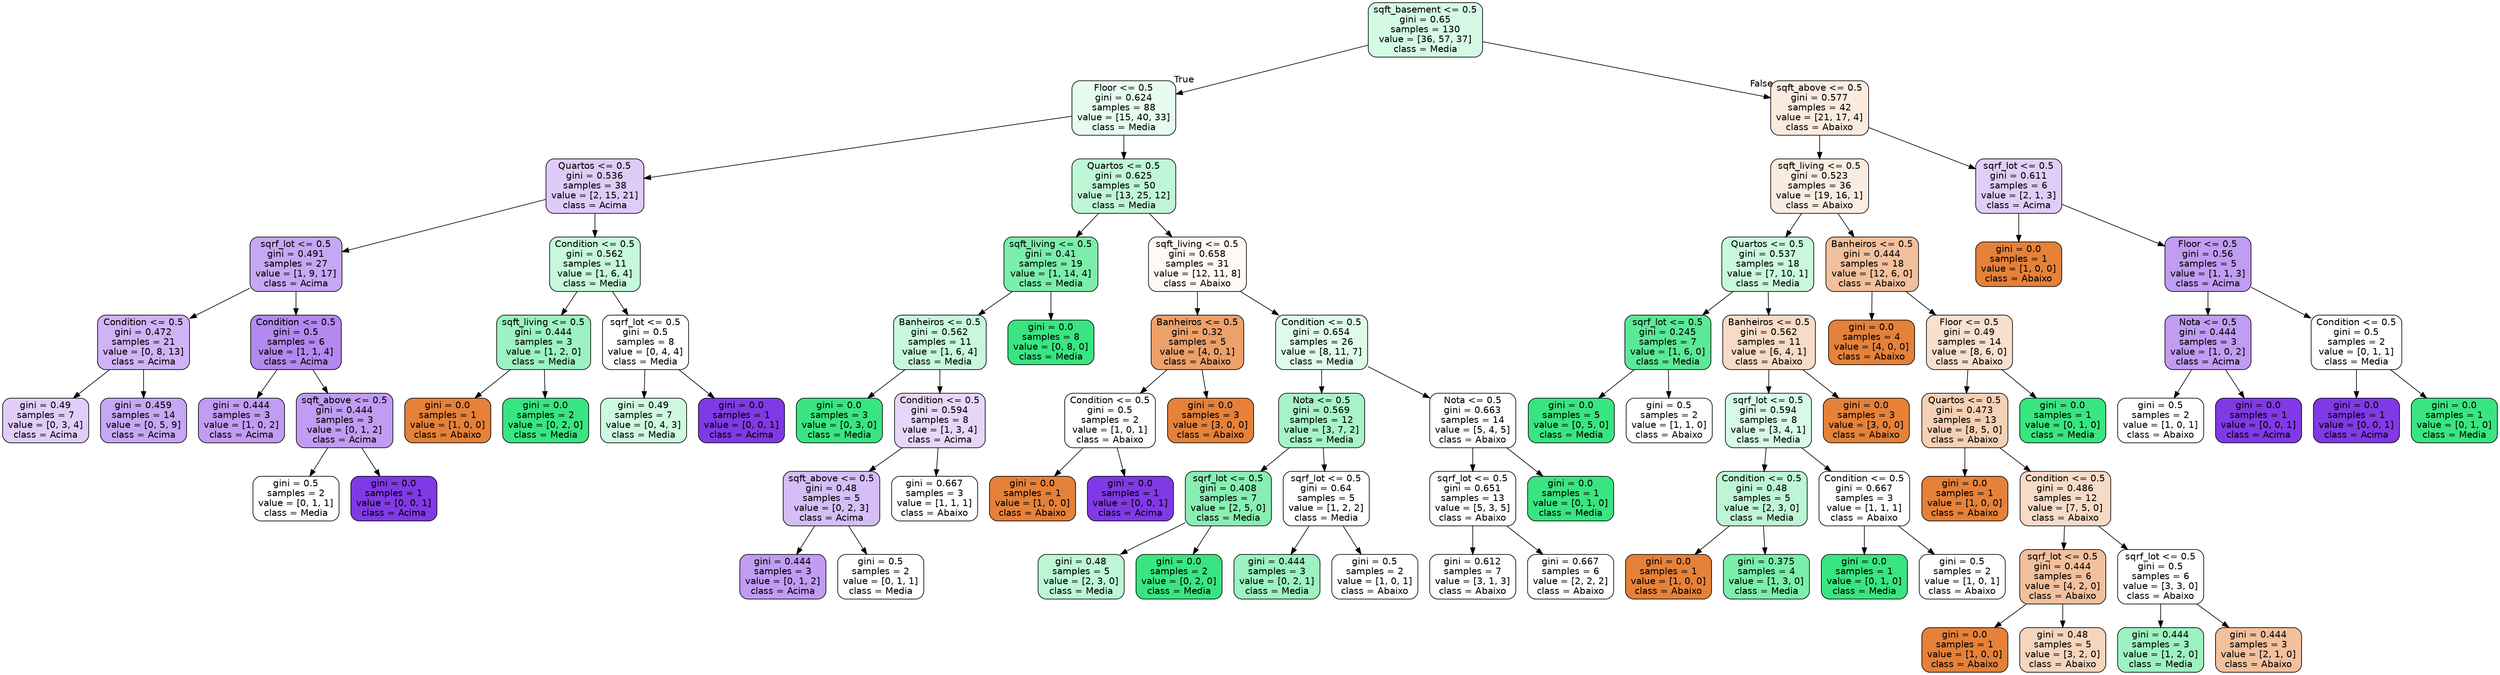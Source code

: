digraph Tree {
node [shape=box, style="filled, rounded", color="black", fontname=helvetica] ;
edge [fontname=helvetica] ;
0 [label="sqft_basement <= 0.5\ngini = 0.65\nsamples = 130\nvalue = [36, 57, 37]\nclass = Media", fillcolor="#d4f9e4"] ;
1 [label="Floor <= 0.5\ngini = 0.624\nsamples = 88\nvalue = [15, 40, 33]\nclass = Media", fillcolor="#e6fcef"] ;
0 -> 1 [labeldistance=2.5, labelangle=45, headlabel="True"] ;
2 [label="Quartos <= 0.5\ngini = 0.536\nsamples = 38\nvalue = [2, 15, 21]\nclass = Acima", fillcolor="#decbf8"] ;
1 -> 2 ;
3 [label="sqrf_lot <= 0.5\ngini = 0.491\nsamples = 27\nvalue = [1, 9, 17]\nclass = Acima", fillcolor="#c7a7f3"] ;
2 -> 3 ;
4 [label="Condition <= 0.5\ngini = 0.472\nsamples = 21\nvalue = [0, 8, 13]\nclass = Acima", fillcolor="#cfb3f5"] ;
3 -> 4 ;
5 [label="gini = 0.49\nsamples = 7\nvalue = [0, 3, 4]\nclass = Acima", fillcolor="#e0cef8"] ;
4 -> 5 ;
6 [label="gini = 0.459\nsamples = 14\nvalue = [0, 5, 9]\nclass = Acima", fillcolor="#c7a7f3"] ;
4 -> 6 ;
7 [label="Condition <= 0.5\ngini = 0.5\nsamples = 6\nvalue = [1, 1, 4]\nclass = Acima", fillcolor="#b388ef"] ;
3 -> 7 ;
8 [label="gini = 0.444\nsamples = 3\nvalue = [1, 0, 2]\nclass = Acima", fillcolor="#c09cf2"] ;
7 -> 8 ;
9 [label="sqft_above <= 0.5\ngini = 0.444\nsamples = 3\nvalue = [0, 1, 2]\nclass = Acima", fillcolor="#c09cf2"] ;
7 -> 9 ;
10 [label="gini = 0.5\nsamples = 2\nvalue = [0, 1, 1]\nclass = Media", fillcolor="#ffffff"] ;
9 -> 10 ;
11 [label="gini = 0.0\nsamples = 1\nvalue = [0, 0, 1]\nclass = Acima", fillcolor="#8139e5"] ;
9 -> 11 ;
12 [label="Condition <= 0.5\ngini = 0.562\nsamples = 11\nvalue = [1, 6, 4]\nclass = Media", fillcolor="#c6f8db"] ;
2 -> 12 ;
13 [label="sqft_living <= 0.5\ngini = 0.444\nsamples = 3\nvalue = [1, 2, 0]\nclass = Media", fillcolor="#9cf2c0"] ;
12 -> 13 ;
14 [label="gini = 0.0\nsamples = 1\nvalue = [1, 0, 0]\nclass = Abaixo", fillcolor="#e58139"] ;
13 -> 14 ;
15 [label="gini = 0.0\nsamples = 2\nvalue = [0, 2, 0]\nclass = Media", fillcolor="#39e581"] ;
13 -> 15 ;
16 [label="sqrf_lot <= 0.5\ngini = 0.5\nsamples = 8\nvalue = [0, 4, 4]\nclass = Media", fillcolor="#ffffff"] ;
12 -> 16 ;
17 [label="gini = 0.49\nsamples = 7\nvalue = [0, 4, 3]\nclass = Media", fillcolor="#cef8e0"] ;
16 -> 17 ;
18 [label="gini = 0.0\nsamples = 1\nvalue = [0, 0, 1]\nclass = Acima", fillcolor="#8139e5"] ;
16 -> 18 ;
19 [label="Quartos <= 0.5\ngini = 0.625\nsamples = 50\nvalue = [13, 25, 12]\nclass = Media", fillcolor="#bff7d6"] ;
1 -> 19 ;
20 [label="sqft_living <= 0.5\ngini = 0.41\nsamples = 19\nvalue = [1, 14, 4]\nclass = Media", fillcolor="#7beeab"] ;
19 -> 20 ;
21 [label="Banheiros <= 0.5\ngini = 0.562\nsamples = 11\nvalue = [1, 6, 4]\nclass = Media", fillcolor="#c6f8db"] ;
20 -> 21 ;
22 [label="gini = 0.0\nsamples = 3\nvalue = [0, 3, 0]\nclass = Media", fillcolor="#39e581"] ;
21 -> 22 ;
23 [label="Condition <= 0.5\ngini = 0.594\nsamples = 8\nvalue = [1, 3, 4]\nclass = Acima", fillcolor="#e6d7fa"] ;
21 -> 23 ;
24 [label="sqft_above <= 0.5\ngini = 0.48\nsamples = 5\nvalue = [0, 2, 3]\nclass = Acima", fillcolor="#d5bdf6"] ;
23 -> 24 ;
25 [label="gini = 0.444\nsamples = 3\nvalue = [0, 1, 2]\nclass = Acima", fillcolor="#c09cf2"] ;
24 -> 25 ;
26 [label="gini = 0.5\nsamples = 2\nvalue = [0, 1, 1]\nclass = Media", fillcolor="#ffffff"] ;
24 -> 26 ;
27 [label="gini = 0.667\nsamples = 3\nvalue = [1, 1, 1]\nclass = Abaixo", fillcolor="#ffffff"] ;
23 -> 27 ;
28 [label="gini = 0.0\nsamples = 8\nvalue = [0, 8, 0]\nclass = Media", fillcolor="#39e581"] ;
20 -> 28 ;
29 [label="sqft_living <= 0.5\ngini = 0.658\nsamples = 31\nvalue = [12, 11, 8]\nclass = Abaixo", fillcolor="#fef9f5"] ;
19 -> 29 ;
30 [label="Banheiros <= 0.5\ngini = 0.32\nsamples = 5\nvalue = [4, 0, 1]\nclass = Abaixo", fillcolor="#eca06a"] ;
29 -> 30 ;
31 [label="Condition <= 0.5\ngini = 0.5\nsamples = 2\nvalue = [1, 0, 1]\nclass = Abaixo", fillcolor="#ffffff"] ;
30 -> 31 ;
32 [label="gini = 0.0\nsamples = 1\nvalue = [1, 0, 0]\nclass = Abaixo", fillcolor="#e58139"] ;
31 -> 32 ;
33 [label="gini = 0.0\nsamples = 1\nvalue = [0, 0, 1]\nclass = Acima", fillcolor="#8139e5"] ;
31 -> 33 ;
34 [label="gini = 0.0\nsamples = 3\nvalue = [3, 0, 0]\nclass = Abaixo", fillcolor="#e58139"] ;
30 -> 34 ;
35 [label="Condition <= 0.5\ngini = 0.654\nsamples = 26\nvalue = [8, 11, 7]\nclass = Media", fillcolor="#defbea"] ;
29 -> 35 ;
36 [label="Nota <= 0.5\ngini = 0.569\nsamples = 12\nvalue = [3, 7, 2]\nclass = Media", fillcolor="#a7f3c7"] ;
35 -> 36 ;
37 [label="sqrf_lot <= 0.5\ngini = 0.408\nsamples = 7\nvalue = [2, 5, 0]\nclass = Media", fillcolor="#88efb3"] ;
36 -> 37 ;
38 [label="gini = 0.48\nsamples = 5\nvalue = [2, 3, 0]\nclass = Media", fillcolor="#bdf6d5"] ;
37 -> 38 ;
39 [label="gini = 0.0\nsamples = 2\nvalue = [0, 2, 0]\nclass = Media", fillcolor="#39e581"] ;
37 -> 39 ;
40 [label="sqrf_lot <= 0.5\ngini = 0.64\nsamples = 5\nvalue = [1, 2, 2]\nclass = Media", fillcolor="#ffffff"] ;
36 -> 40 ;
41 [label="gini = 0.444\nsamples = 3\nvalue = [0, 2, 1]\nclass = Media", fillcolor="#9cf2c0"] ;
40 -> 41 ;
42 [label="gini = 0.5\nsamples = 2\nvalue = [1, 0, 1]\nclass = Abaixo", fillcolor="#ffffff"] ;
40 -> 42 ;
43 [label="Nota <= 0.5\ngini = 0.663\nsamples = 14\nvalue = [5, 4, 5]\nclass = Abaixo", fillcolor="#ffffff"] ;
35 -> 43 ;
44 [label="sqrf_lot <= 0.5\ngini = 0.651\nsamples = 13\nvalue = [5, 3, 5]\nclass = Abaixo", fillcolor="#ffffff"] ;
43 -> 44 ;
45 [label="gini = 0.612\nsamples = 7\nvalue = [3, 1, 3]\nclass = Abaixo", fillcolor="#ffffff"] ;
44 -> 45 ;
46 [label="gini = 0.667\nsamples = 6\nvalue = [2, 2, 2]\nclass = Abaixo", fillcolor="#ffffff"] ;
44 -> 46 ;
47 [label="gini = 0.0\nsamples = 1\nvalue = [0, 1, 0]\nclass = Media", fillcolor="#39e581"] ;
43 -> 47 ;
48 [label="sqft_above <= 0.5\ngini = 0.577\nsamples = 42\nvalue = [21, 17, 4]\nclass = Abaixo", fillcolor="#fbebdf"] ;
0 -> 48 [labeldistance=2.5, labelangle=-45, headlabel="False"] ;
49 [label="sqft_living <= 0.5\ngini = 0.523\nsamples = 36\nvalue = [19, 16, 1]\nclass = Abaixo", fillcolor="#fbece1"] ;
48 -> 49 ;
50 [label="Quartos <= 0.5\ngini = 0.537\nsamples = 18\nvalue = [7, 10, 1]\nclass = Media", fillcolor="#c9f8dd"] ;
49 -> 50 ;
51 [label="sqrf_lot <= 0.5\ngini = 0.245\nsamples = 7\nvalue = [1, 6, 0]\nclass = Media", fillcolor="#5ae996"] ;
50 -> 51 ;
52 [label="gini = 0.0\nsamples = 5\nvalue = [0, 5, 0]\nclass = Media", fillcolor="#39e581"] ;
51 -> 52 ;
53 [label="gini = 0.5\nsamples = 2\nvalue = [1, 1, 0]\nclass = Abaixo", fillcolor="#ffffff"] ;
51 -> 53 ;
54 [label="Banheiros <= 0.5\ngini = 0.562\nsamples = 11\nvalue = [6, 4, 1]\nclass = Abaixo", fillcolor="#f8dbc6"] ;
50 -> 54 ;
55 [label="sqrf_lot <= 0.5\ngini = 0.594\nsamples = 8\nvalue = [3, 4, 1]\nclass = Media", fillcolor="#d7fae6"] ;
54 -> 55 ;
56 [label="Condition <= 0.5\ngini = 0.48\nsamples = 5\nvalue = [2, 3, 0]\nclass = Media", fillcolor="#bdf6d5"] ;
55 -> 56 ;
57 [label="gini = 0.0\nsamples = 1\nvalue = [1, 0, 0]\nclass = Abaixo", fillcolor="#e58139"] ;
56 -> 57 ;
58 [label="gini = 0.375\nsamples = 4\nvalue = [1, 3, 0]\nclass = Media", fillcolor="#7beeab"] ;
56 -> 58 ;
59 [label="Condition <= 0.5\ngini = 0.667\nsamples = 3\nvalue = [1, 1, 1]\nclass = Abaixo", fillcolor="#ffffff"] ;
55 -> 59 ;
60 [label="gini = 0.0\nsamples = 1\nvalue = [0, 1, 0]\nclass = Media", fillcolor="#39e581"] ;
59 -> 60 ;
61 [label="gini = 0.5\nsamples = 2\nvalue = [1, 0, 1]\nclass = Abaixo", fillcolor="#ffffff"] ;
59 -> 61 ;
62 [label="gini = 0.0\nsamples = 3\nvalue = [3, 0, 0]\nclass = Abaixo", fillcolor="#e58139"] ;
54 -> 62 ;
63 [label="Banheiros <= 0.5\ngini = 0.444\nsamples = 18\nvalue = [12, 6, 0]\nclass = Abaixo", fillcolor="#f2c09c"] ;
49 -> 63 ;
64 [label="gini = 0.0\nsamples = 4\nvalue = [4, 0, 0]\nclass = Abaixo", fillcolor="#e58139"] ;
63 -> 64 ;
65 [label="Floor <= 0.5\ngini = 0.49\nsamples = 14\nvalue = [8, 6, 0]\nclass = Abaixo", fillcolor="#f8e0ce"] ;
63 -> 65 ;
66 [label="Quartos <= 0.5\ngini = 0.473\nsamples = 13\nvalue = [8, 5, 0]\nclass = Abaixo", fillcolor="#f5d0b5"] ;
65 -> 66 ;
67 [label="gini = 0.0\nsamples = 1\nvalue = [1, 0, 0]\nclass = Abaixo", fillcolor="#e58139"] ;
66 -> 67 ;
68 [label="Condition <= 0.5\ngini = 0.486\nsamples = 12\nvalue = [7, 5, 0]\nclass = Abaixo", fillcolor="#f8dbc6"] ;
66 -> 68 ;
69 [label="sqrf_lot <= 0.5\ngini = 0.444\nsamples = 6\nvalue = [4, 2, 0]\nclass = Abaixo", fillcolor="#f2c09c"] ;
68 -> 69 ;
70 [label="gini = 0.0\nsamples = 1\nvalue = [1, 0, 0]\nclass = Abaixo", fillcolor="#e58139"] ;
69 -> 70 ;
71 [label="gini = 0.48\nsamples = 5\nvalue = [3, 2, 0]\nclass = Abaixo", fillcolor="#f6d5bd"] ;
69 -> 71 ;
72 [label="sqrf_lot <= 0.5\ngini = 0.5\nsamples = 6\nvalue = [3, 3, 0]\nclass = Abaixo", fillcolor="#ffffff"] ;
68 -> 72 ;
73 [label="gini = 0.444\nsamples = 3\nvalue = [1, 2, 0]\nclass = Media", fillcolor="#9cf2c0"] ;
72 -> 73 ;
74 [label="gini = 0.444\nsamples = 3\nvalue = [2, 1, 0]\nclass = Abaixo", fillcolor="#f2c09c"] ;
72 -> 74 ;
75 [label="gini = 0.0\nsamples = 1\nvalue = [0, 1, 0]\nclass = Media", fillcolor="#39e581"] ;
65 -> 75 ;
76 [label="sqrf_lot <= 0.5\ngini = 0.611\nsamples = 6\nvalue = [2, 1, 3]\nclass = Acima", fillcolor="#e0cef8"] ;
48 -> 76 ;
77 [label="gini = 0.0\nsamples = 1\nvalue = [1, 0, 0]\nclass = Abaixo", fillcolor="#e58139"] ;
76 -> 77 ;
78 [label="Floor <= 0.5\ngini = 0.56\nsamples = 5\nvalue = [1, 1, 3]\nclass = Acima", fillcolor="#c09cf2"] ;
76 -> 78 ;
79 [label="Nota <= 0.5\ngini = 0.444\nsamples = 3\nvalue = [1, 0, 2]\nclass = Acima", fillcolor="#c09cf2"] ;
78 -> 79 ;
80 [label="gini = 0.5\nsamples = 2\nvalue = [1, 0, 1]\nclass = Abaixo", fillcolor="#ffffff"] ;
79 -> 80 ;
81 [label="gini = 0.0\nsamples = 1\nvalue = [0, 0, 1]\nclass = Acima", fillcolor="#8139e5"] ;
79 -> 81 ;
82 [label="Condition <= 0.5\ngini = 0.5\nsamples = 2\nvalue = [0, 1, 1]\nclass = Media", fillcolor="#ffffff"] ;
78 -> 82 ;
83 [label="gini = 0.0\nsamples = 1\nvalue = [0, 0, 1]\nclass = Acima", fillcolor="#8139e5"] ;
82 -> 83 ;
84 [label="gini = 0.0\nsamples = 1\nvalue = [0, 1, 0]\nclass = Media", fillcolor="#39e581"] ;
82 -> 84 ;
}
